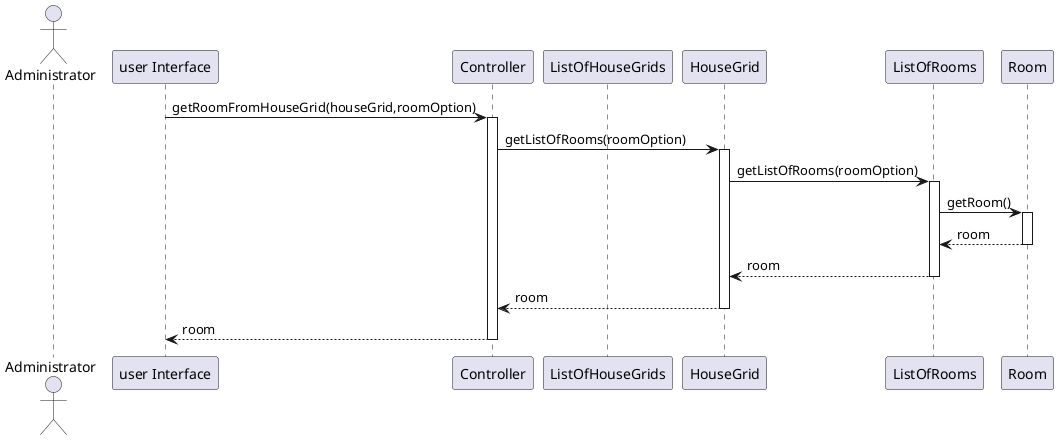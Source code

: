 @startuml
actor Administrator
participant "user Interface" as A
participant "Controller" as B
participant "ListOfHouseGrids" as X
participant "HouseGrid" as C
participant "ListOfRooms" as D
participant "Room" as E

A -> B: getRoomFromHouseGrid(houseGrid,roomOption)
activate B
B -> C: getListOfRooms(roomOption)
activate C
C -> D: getListOfRooms(roomOption)
activate D
D -> E: getRoom()
activate E
E --> D: room
deactivate E
D --> C: room
deactivate D
C --> B: room
deactivate C
B --> A: room
deactivate B

@enduml